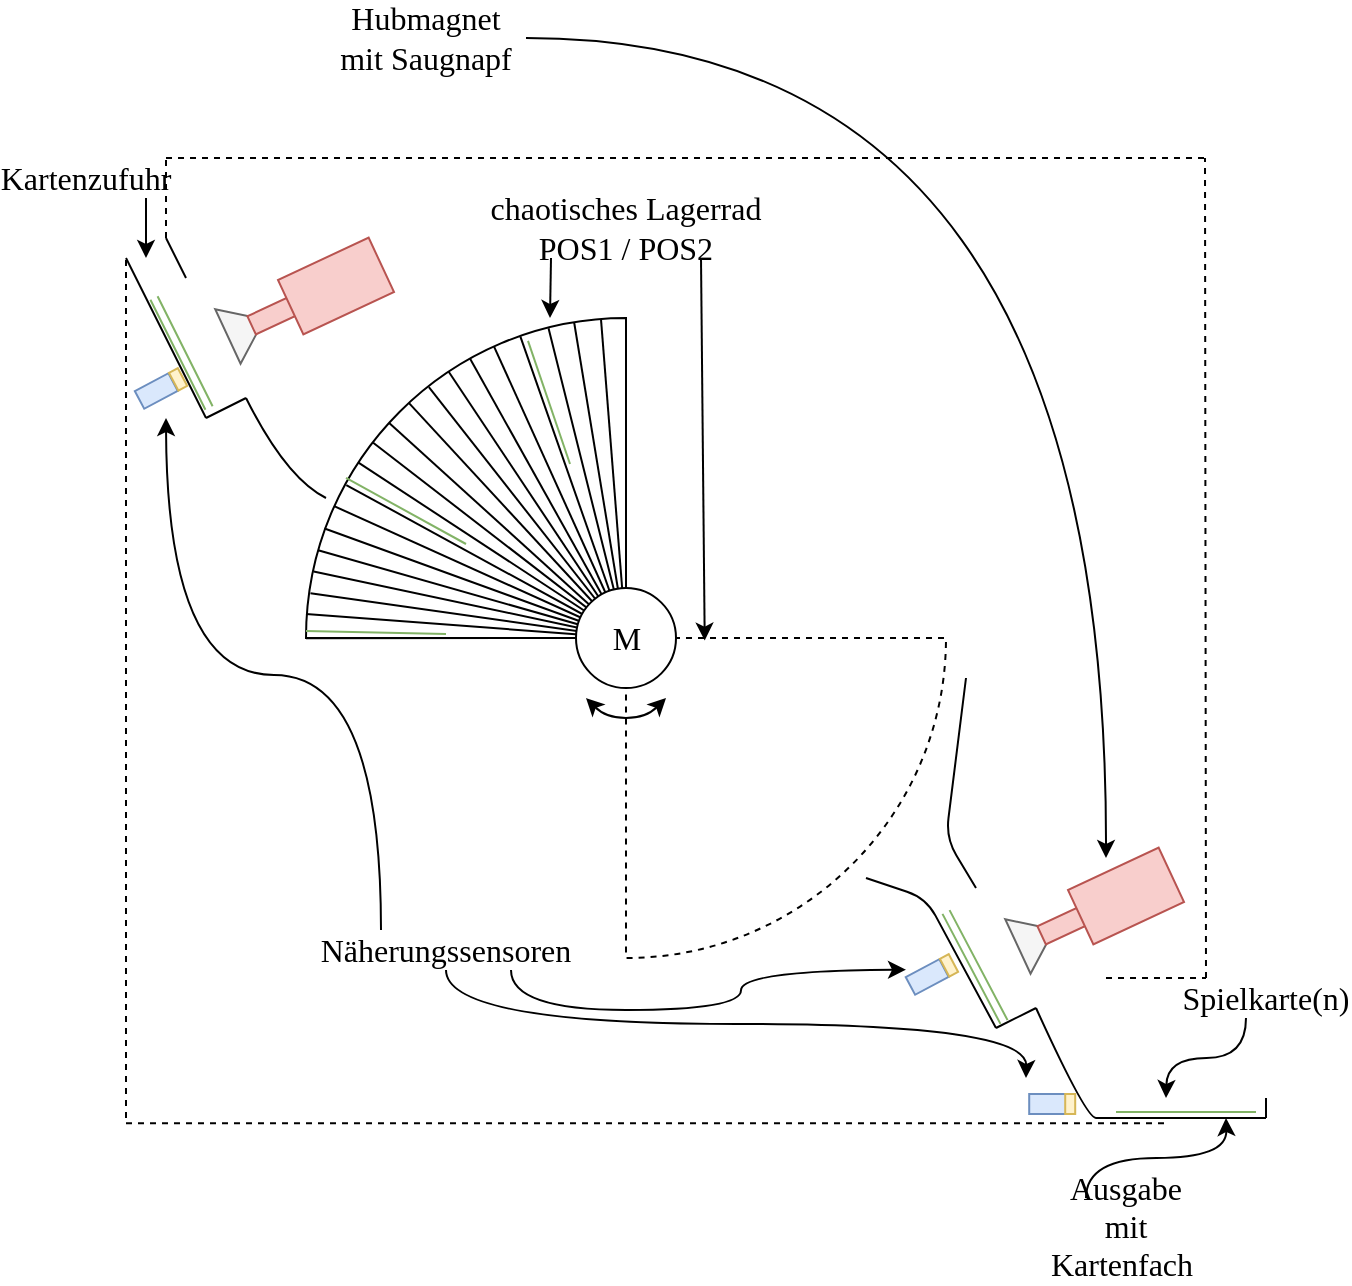 <mxfile version="12.4.8" type="github"><diagram id="YQWxf2G9_7P2DyiAkUxi" name="Page-1"><mxGraphModel dx="995" dy="621" grid="1" gridSize="10" guides="1" tooltips="1" connect="1" arrows="1" fold="1" page="1" pageScale="1" pageWidth="827" pageHeight="1169" math="0" shadow="0"><root><mxCell id="0"/><mxCell id="1" parent="0"/><mxCell id="yT_2RZmY9wlbQOSsIzGK-1" value="" style="verticalLabelPosition=bottom;verticalAlign=top;html=1;shape=mxgraph.basic.pie;startAngle=0.25;endAngle=0.5;direction=west;aspect=fixed;fillColor=none;fontFamily=Times New Roman;fontSize=16;" vertex="1" parent="1"><mxGeometry x="228" y="390" width="320" height="320" as="geometry"/></mxCell><mxCell id="yT_2RZmY9wlbQOSsIzGK-2" value="" style="verticalLabelPosition=bottom;verticalAlign=top;html=1;shape=mxgraph.basic.pie;startAngle=0.25;endAngle=0.5;direction=north;aspect=fixed;fillColor=none;dashed=1;rotation=90;fontFamily=Times New Roman;fontSize=16;" vertex="1" parent="1"><mxGeometry x="228" y="390" width="320" height="320" as="geometry"/></mxCell><mxCell id="yT_2RZmY9wlbQOSsIzGK-3" value="" style="endArrow=none;html=1;fontFamily=Times New Roman;fontSize=16;" edge="1" parent="1"><mxGeometry width="50" height="50" relative="1" as="geometry"><mxPoint x="228" y="538" as="sourcePoint"/><mxPoint x="388" y="550" as="targetPoint"/></mxGeometry></mxCell><mxCell id="yT_2RZmY9wlbQOSsIzGK-4" value="" style="endArrow=none;html=1;exitX=0.993;exitY=0.57;exitDx=0;exitDy=0;exitPerimeter=0;fontFamily=Times New Roman;fontSize=16;" edge="1" parent="1" source="yT_2RZmY9wlbQOSsIzGK-1"><mxGeometry width="50" height="50" relative="1" as="geometry"><mxPoint x="231" y="525" as="sourcePoint"/><mxPoint x="388" y="550" as="targetPoint"/></mxGeometry></mxCell><mxCell id="yT_2RZmY9wlbQOSsIzGK-5" value="" style="endArrow=none;html=1;exitX=0.988;exitY=0.604;exitDx=0;exitDy=0;exitPerimeter=0;fontFamily=Times New Roman;fontSize=16;" edge="1" parent="1" source="yT_2RZmY9wlbQOSsIzGK-1"><mxGeometry width="50" height="50" relative="1" as="geometry"><mxPoint x="231" y="516" as="sourcePoint"/><mxPoint x="388" y="550" as="targetPoint"/></mxGeometry></mxCell><mxCell id="yT_2RZmY9wlbQOSsIzGK-6" value="" style="endArrow=none;html=1;exitX=0.981;exitY=0.637;exitDx=0;exitDy=0;exitPerimeter=0;fontFamily=Times New Roman;fontSize=16;" edge="1" parent="1" source="yT_2RZmY9wlbQOSsIzGK-1"><mxGeometry width="50" height="50" relative="1" as="geometry"><mxPoint x="233" y="508" as="sourcePoint"/><mxPoint x="388" y="550" as="targetPoint"/></mxGeometry></mxCell><mxCell id="yT_2RZmY9wlbQOSsIzGK-7" value="" style="endArrow=none;html=1;exitX=1.001;exitY=0.538;exitDx=0;exitDy=0;exitPerimeter=0;fontFamily=Times New Roman;fontSize=16;" edge="1" parent="1"><mxGeometry width="50" height="50" relative="1" as="geometry"><mxPoint x="227.976" y="550.119" as="sourcePoint"/><mxPoint x="388" y="550" as="targetPoint"/></mxGeometry></mxCell><mxCell id="yT_2RZmY9wlbQOSsIzGK-8" value="" style="endArrow=none;html=1;exitX=0.971;exitY=0.671;exitDx=0;exitDy=0;exitPerimeter=0;fontFamily=Times New Roman;fontSize=16;" edge="1" parent="1" source="yT_2RZmY9wlbQOSsIzGK-1"><mxGeometry width="50" height="50" relative="1" as="geometry"><mxPoint x="243.477" y="518.45" as="sourcePoint"/><mxPoint x="388" y="550" as="targetPoint"/></mxGeometry></mxCell><mxCell id="yT_2RZmY9wlbQOSsIzGK-9" value="" style="endArrow=none;html=1;exitX=0.956;exitY=0.706;exitDx=0;exitDy=0;exitPerimeter=0;fontFamily=Times New Roman;fontSize=16;" edge="1" parent="1" source="yT_2RZmY9wlbQOSsIzGK-1"><mxGeometry width="50" height="50" relative="1" as="geometry"><mxPoint x="253.477" y="528.45" as="sourcePoint"/><mxPoint x="388" y="550" as="targetPoint"/></mxGeometry></mxCell><mxCell id="yT_2RZmY9wlbQOSsIzGK-10" value="" style="endArrow=none;html=1;exitX=0.937;exitY=0.739;exitDx=0;exitDy=0;exitPerimeter=0;fontFamily=Times New Roman;fontSize=16;" edge="1" parent="1" source="yT_2RZmY9wlbQOSsIzGK-1"><mxGeometry width="50" height="50" relative="1" as="geometry"><mxPoint x="244" y="482" as="sourcePoint"/><mxPoint x="388" y="550" as="targetPoint"/></mxGeometry></mxCell><mxCell id="yT_2RZmY9wlbQOSsIzGK-11" value="" style="endArrow=none;html=1;exitX=0.918;exitY=0.774;exitDx=0;exitDy=0;exitPerimeter=0;fontFamily=Times New Roman;fontSize=16;" edge="1" parent="1" source="yT_2RZmY9wlbQOSsIzGK-1"><mxGeometry width="50" height="50" relative="1" as="geometry"><mxPoint x="248" y="480" as="sourcePoint"/><mxPoint x="388" y="550" as="targetPoint"/></mxGeometry></mxCell><mxCell id="yT_2RZmY9wlbQOSsIzGK-12" value="" style="endArrow=none;html=1;exitX=0.87;exitY=0.836;exitDx=0;exitDy=0;exitPerimeter=0;fontFamily=Times New Roman;fontSize=16;" edge="1" parent="1" source="yT_2RZmY9wlbQOSsIzGK-1"><mxGeometry width="50" height="50" relative="1" as="geometry"><mxPoint x="256.899" y="484.758" as="sourcePoint"/><mxPoint x="388" y="550" as="targetPoint"/></mxGeometry></mxCell><mxCell id="yT_2RZmY9wlbQOSsIzGK-13" value="" style="endArrow=none;html=1;exitX=0.895;exitY=0.805;exitDx=0;exitDy=0;exitPerimeter=0;fontFamily=Times New Roman;fontSize=16;" edge="1" parent="1" source="yT_2RZmY9wlbQOSsIzGK-1"><mxGeometry width="50" height="50" relative="1" as="geometry"><mxPoint x="252" y="467" as="sourcePoint"/><mxPoint x="388" y="550" as="targetPoint"/></mxGeometry></mxCell><mxCell id="yT_2RZmY9wlbQOSsIzGK-14" value="" style="endArrow=none;html=1;exitX=0.839;exitY=0.867;exitDx=0;exitDy=0;exitPerimeter=0;fontFamily=Times New Roman;fontSize=16;" edge="1" parent="1" source="yT_2RZmY9wlbQOSsIzGK-1"><mxGeometry width="50" height="50" relative="1" as="geometry"><mxPoint x="295" y="420" as="sourcePoint"/><mxPoint x="388" y="550" as="targetPoint"/></mxGeometry></mxCell><mxCell id="yT_2RZmY9wlbQOSsIzGK-15" value="" style="endArrow=none;html=1;exitX=0.808;exitY=0.892;exitDx=0;exitDy=0;exitPerimeter=0;fontFamily=Times New Roman;fontSize=16;" edge="1" parent="1" source="yT_2RZmY9wlbQOSsIzGK-1"><mxGeometry width="50" height="50" relative="1" as="geometry"><mxPoint x="303" y="415" as="sourcePoint"/><mxPoint x="388" y="550" as="targetPoint"/></mxGeometry></mxCell><mxCell id="yT_2RZmY9wlbQOSsIzGK-16" value="" style="endArrow=none;html=1;exitX=0.744;exitY=0.937;exitDx=0;exitDy=0;exitPerimeter=0;fontFamily=Times New Roman;fontSize=16;" edge="1" parent="1" source="yT_2RZmY9wlbQOSsIzGK-1"><mxGeometry width="50" height="50" relative="1" as="geometry"><mxPoint x="286.791" y="489.093" as="sourcePoint"/><mxPoint x="388" y="550" as="targetPoint"/></mxGeometry></mxCell><mxCell id="yT_2RZmY9wlbQOSsIzGK-17" value="" style="endArrow=none;html=1;exitX=0.777;exitY=0.916;exitDx=0;exitDy=0;exitPerimeter=0;fontFamily=Times New Roman;fontSize=16;" edge="1" parent="1" source="yT_2RZmY9wlbQOSsIzGK-1"><mxGeometry width="50" height="50" relative="1" as="geometry"><mxPoint x="277.791" y="480.093" as="sourcePoint"/><mxPoint x="388" y="550" as="targetPoint"/></mxGeometry></mxCell><mxCell id="yT_2RZmY9wlbQOSsIzGK-18" value="" style="endArrow=none;html=1;fontFamily=Times New Roman;fontSize=16;" edge="1" parent="1"><mxGeometry width="50" height="50" relative="1" as="geometry"><mxPoint x="238" y="550" as="sourcePoint"/><mxPoint x="388" y="550" as="targetPoint"/></mxGeometry></mxCell><mxCell id="yT_2RZmY9wlbQOSsIzGK-19" value="" style="endArrow=none;html=1;exitX=0.706;exitY=0.955;exitDx=0;exitDy=0;exitPerimeter=0;fontFamily=Times New Roman;fontSize=16;" edge="1" parent="1" source="yT_2RZmY9wlbQOSsIzGK-1"><mxGeometry width="50" height="50" relative="1" as="geometry"><mxPoint x="248" y="558" as="sourcePoint"/><mxPoint x="388" y="550" as="targetPoint"/></mxGeometry></mxCell><mxCell id="yT_2RZmY9wlbQOSsIzGK-20" value="" style="endArrow=none;html=1;exitX=0.665;exitY=0.971;exitDx=0;exitDy=0;exitPerimeter=0;fontFamily=Times New Roman;fontSize=16;" edge="1" parent="1" source="yT_2RZmY9wlbQOSsIzGK-1"><mxGeometry width="50" height="50" relative="1" as="geometry"><mxPoint x="338.058" y="396.674" as="sourcePoint"/><mxPoint x="388" y="550" as="targetPoint"/></mxGeometry></mxCell><mxCell id="yT_2RZmY9wlbQOSsIzGK-21" value="" style="endArrow=none;html=1;exitX=0.621;exitY=0.984;exitDx=0;exitDy=0;exitPerimeter=0;fontFamily=Times New Roman;fontSize=16;" edge="1" parent="1" source="yT_2RZmY9wlbQOSsIzGK-1"><mxGeometry width="50" height="50" relative="1" as="geometry"><mxPoint x="350" y="394" as="sourcePoint"/><mxPoint x="388" y="550" as="targetPoint"/></mxGeometry></mxCell><mxCell id="yT_2RZmY9wlbQOSsIzGK-22" value="" style="endArrow=none;html=1;exitX=0.581;exitY=0.993;exitDx=0;exitDy=0;exitPerimeter=0;fontFamily=Times New Roman;fontSize=16;" edge="1" parent="1" source="yT_2RZmY9wlbQOSsIzGK-1"><mxGeometry width="50" height="50" relative="1" as="geometry"><mxPoint x="366" y="393" as="sourcePoint"/><mxPoint x="388" y="550" as="targetPoint"/><Array as="points"/></mxGeometry></mxCell><mxCell id="yT_2RZmY9wlbQOSsIzGK-23" value="" style="endArrow=none;html=1;fontFamily=Times New Roman;fontSize=16;" edge="1" parent="1" source="yT_2RZmY9wlbQOSsIzGK-26"><mxGeometry width="50" height="50" relative="1" as="geometry"><mxPoint x="238" y="548" as="sourcePoint"/><mxPoint x="388" y="550" as="targetPoint"/></mxGeometry></mxCell><mxCell id="yT_2RZmY9wlbQOSsIzGK-24" value="" style="endArrow=none;html=1;exitX=0.539;exitY=0.997;exitDx=0;exitDy=0;exitPerimeter=0;fontFamily=Times New Roman;fontSize=16;" edge="1" parent="1" source="yT_2RZmY9wlbQOSsIzGK-1"><mxGeometry width="50" height="50" relative="1" as="geometry"><mxPoint x="378.093" y="389.849" as="sourcePoint"/><mxPoint x="388" y="549.5" as="targetPoint"/></mxGeometry></mxCell><mxCell id="yT_2RZmY9wlbQOSsIzGK-25" value="" style="endArrow=none;html=1;fontFamily=Times New Roman;fontSize=16;" edge="1" parent="1" source="yT_2RZmY9wlbQOSsIzGK-27" target="yT_2RZmY9wlbQOSsIzGK-26"><mxGeometry width="50" height="50" relative="1" as="geometry"><mxPoint x="548" y="550" as="sourcePoint"/><mxPoint x="388" y="550" as="targetPoint"/></mxGeometry></mxCell><mxCell id="yT_2RZmY9wlbQOSsIzGK-26" value="" style="ellipse;whiteSpace=wrap;html=1;aspect=fixed;fontFamily=Times New Roman;fontSize=16;" vertex="1" parent="1"><mxGeometry x="363" y="525" width="50" height="50" as="geometry"/></mxCell><mxCell id="yT_2RZmY9wlbQOSsIzGK-27" value="&lt;font style=&quot;font-size: 16px;&quot;&gt;M&lt;/font&gt;" style="text;html=1;align=center;verticalAlign=middle;whiteSpace=wrap;rounded=0;fontFamily=Times New Roman;fontSize=16;" vertex="1" parent="1"><mxGeometry x="376.5" y="538.5" width="23" height="23" as="geometry"/></mxCell><mxCell id="yT_2RZmY9wlbQOSsIzGK-28" value="" style="curved=1;endArrow=classic;html=1;startArrow=classic;startFill=1;fontFamily=Times New Roman;fontSize=16;" edge="1" parent="1"><mxGeometry width="50" height="50" relative="1" as="geometry"><mxPoint x="408" y="580" as="sourcePoint"/><mxPoint x="368" y="580" as="targetPoint"/><Array as="points"><mxPoint x="398" y="590"/><mxPoint x="378" y="590"/></Array></mxGeometry></mxCell><mxCell id="yT_2RZmY9wlbQOSsIzGK-29" style="edgeStyle=orthogonalEdgeStyle;rounded=0;orthogonalLoop=1;jettySize=auto;html=1;exitX=0.25;exitY=1;exitDx=0;exitDy=0;startArrow=none;startFill=0;endArrow=classic;endFill=1;fontFamily=Times New Roman;fontSize=16;" edge="1" parent="1" source="yT_2RZmY9wlbQOSsIzGK-31"><mxGeometry relative="1" as="geometry"><mxPoint x="350" y="390" as="targetPoint"/></mxGeometry></mxCell><mxCell id="yT_2RZmY9wlbQOSsIzGK-31" value="chaotisches Lagerrad&lt;br style=&quot;font-size: 16px;&quot;&gt;POS1 / POS2&lt;br style=&quot;font-size: 16px;&quot;&gt;" style="text;html=1;strokeColor=none;fillColor=none;align=center;verticalAlign=middle;whiteSpace=wrap;rounded=0;fontFamily=Times New Roman;fontSize=16;" vertex="1" parent="1"><mxGeometry x="313" y="330" width="150" height="30" as="geometry"/></mxCell><mxCell id="yT_2RZmY9wlbQOSsIzGK-32" value="" style="endArrow=none;html=1;curved=1;fontFamily=Times New Roman;fontSize=16;" edge="1" parent="1"><mxGeometry width="50" height="50" relative="1" as="geometry"><mxPoint x="198" y="430" as="sourcePoint"/><mxPoint x="238" y="480" as="targetPoint"/><Array as="points"><mxPoint x="218" y="470"/></Array></mxGeometry></mxCell><mxCell id="yT_2RZmY9wlbQOSsIzGK-33" value="" style="endArrow=none;html=1;fontFamily=Times New Roman;fontSize=16;" edge="1" parent="1"><mxGeometry width="50" height="50" relative="1" as="geometry"><mxPoint x="178" y="440" as="sourcePoint"/><mxPoint x="198" y="430" as="targetPoint"/></mxGeometry></mxCell><mxCell id="yT_2RZmY9wlbQOSsIzGK-34" value="" style="endArrow=none;html=1;fontFamily=Times New Roman;fontSize=16;" edge="1" parent="1"><mxGeometry width="50" height="50" relative="1" as="geometry"><mxPoint x="178" y="440" as="sourcePoint"/><mxPoint x="138" y="360" as="targetPoint"/></mxGeometry></mxCell><mxCell id="yT_2RZmY9wlbQOSsIzGK-35" value="" style="endArrow=none;html=1;fontFamily=Times New Roman;fontSize=16;" edge="1" parent="1"><mxGeometry width="50" height="50" relative="1" as="geometry"><mxPoint x="158" y="350" as="sourcePoint"/><mxPoint x="168" y="370" as="targetPoint"/></mxGeometry></mxCell><mxCell id="yT_2RZmY9wlbQOSsIzGK-36" value="" style="triangle;whiteSpace=wrap;html=1;rotation=335;fillColor=#f5f5f5;strokeColor=#666666;fontColor=#333333;fontFamily=Times New Roman;fontSize=16;" vertex="1" parent="1"><mxGeometry x="188" y="380" width="20" height="30" as="geometry"/></mxCell><mxCell id="yT_2RZmY9wlbQOSsIzGK-37" value="" style="rounded=0;whiteSpace=wrap;html=1;rotation=-25;fillColor=#f8cecc;strokeColor=#b85450;fontFamily=Times New Roman;fontSize=16;" vertex="1" parent="1"><mxGeometry x="198" y="376" width="60" height="10" as="geometry"/></mxCell><mxCell id="yT_2RZmY9wlbQOSsIzGK-38" value="" style="rounded=0;whiteSpace=wrap;html=1;rotation=335;fillColor=#f8cecc;strokeColor=#b85450;fontFamily=Times New Roman;fontSize=16;" vertex="1" parent="1"><mxGeometry x="218" y="359" width="50" height="30" as="geometry"/></mxCell><mxCell id="yT_2RZmY9wlbQOSsIzGK-39" value="" style="endArrow=none;html=1;curved=1;fontFamily=Times New Roman;fontSize=16;" edge="1" parent="1"><mxGeometry width="50" height="50" relative="1" as="geometry"><mxPoint x="593" y="735" as="sourcePoint"/><mxPoint x="708" y="790" as="targetPoint"/><Array as="points"><mxPoint x="618" y="790"/><mxPoint x="628" y="790"/><mxPoint x="658" y="790"/></Array></mxGeometry></mxCell><mxCell id="yT_2RZmY9wlbQOSsIzGK-40" value="" style="endArrow=none;html=1;fontFamily=Times New Roman;fontSize=16;" edge="1" parent="1"><mxGeometry width="50" height="50" relative="1" as="geometry"><mxPoint x="573" y="745" as="sourcePoint"/><mxPoint x="593" y="735" as="targetPoint"/></mxGeometry></mxCell><mxCell id="yT_2RZmY9wlbQOSsIzGK-41" value="" style="endArrow=none;html=1;fontFamily=Times New Roman;fontSize=16;" edge="1" parent="1"><mxGeometry width="50" height="50" relative="1" as="geometry"><mxPoint x="573" y="745" as="sourcePoint"/><mxPoint x="508" y="670" as="targetPoint"/><Array as="points"><mxPoint x="538" y="680"/></Array></mxGeometry></mxCell><mxCell id="yT_2RZmY9wlbQOSsIzGK-42" value="" style="endArrow=none;html=1;fontFamily=Times New Roman;fontSize=16;" edge="1" parent="1"><mxGeometry width="50" height="50" relative="1" as="geometry"><mxPoint x="558" y="570" as="sourcePoint"/><mxPoint x="563" y="675" as="targetPoint"/><Array as="points"><mxPoint x="548" y="650"/></Array></mxGeometry></mxCell><mxCell id="yT_2RZmY9wlbQOSsIzGK-43" value="" style="triangle;whiteSpace=wrap;html=1;rotation=335;fillColor=#f5f5f5;strokeColor=#666666;fontColor=#333333;fontFamily=Times New Roman;fontSize=16;" vertex="1" parent="1"><mxGeometry x="583" y="685" width="20" height="30" as="geometry"/></mxCell><mxCell id="yT_2RZmY9wlbQOSsIzGK-44" value="" style="rounded=0;whiteSpace=wrap;html=1;rotation=-25;fillColor=#f8cecc;strokeColor=#b85450;fontFamily=Times New Roman;fontSize=16;" vertex="1" parent="1"><mxGeometry x="593" y="681" width="60" height="10" as="geometry"/></mxCell><mxCell id="yT_2RZmY9wlbQOSsIzGK-45" value="" style="rounded=0;whiteSpace=wrap;html=1;rotation=335;fillColor=#f8cecc;strokeColor=#b85450;fontFamily=Times New Roman;fontSize=16;" vertex="1" parent="1"><mxGeometry x="613" y="664" width="50" height="30" as="geometry"/></mxCell><mxCell id="yT_2RZmY9wlbQOSsIzGK-46" value="" style="endArrow=none;html=1;fontFamily=Times New Roman;fontSize=16;" edge="1" parent="1"><mxGeometry width="50" height="50" relative="1" as="geometry"><mxPoint x="708" y="790" as="sourcePoint"/><mxPoint x="708" y="780" as="targetPoint"/></mxGeometry></mxCell><mxCell id="yT_2RZmY9wlbQOSsIzGK-47" value="" style="endArrow=classic;html=1;fontFamily=Times New Roman;fontSize=16;" edge="1" parent="1"><mxGeometry width="50" height="50" relative="1" as="geometry"><mxPoint x="148" y="330" as="sourcePoint"/><mxPoint x="148" y="360" as="targetPoint"/></mxGeometry></mxCell><mxCell id="yT_2RZmY9wlbQOSsIzGK-48" value="Kartenzufuhr" style="text;html=1;strokeColor=none;fillColor=none;align=center;verticalAlign=middle;whiteSpace=wrap;rounded=0;fontFamily=Times New Roman;fontSize=16;" vertex="1" parent="1"><mxGeometry x="98" y="310" width="40" height="20" as="geometry"/></mxCell><mxCell id="yT_2RZmY9wlbQOSsIzGK-49" style="edgeStyle=orthogonalEdgeStyle;orthogonalLoop=1;jettySize=auto;html=1;exitX=0.25;exitY=0;exitDx=0;exitDy=0;curved=1;fontFamily=Times New Roman;fontSize=16;" edge="1" parent="1" source="yT_2RZmY9wlbQOSsIzGK-50"><mxGeometry relative="1" as="geometry"><mxPoint x="688" y="790" as="targetPoint"/></mxGeometry></mxCell><mxCell id="yT_2RZmY9wlbQOSsIzGK-50" value="Ausgabe mit Kartenfach&amp;nbsp;&lt;br style=&quot;font-size: 16px;&quot;&gt;" style="text;html=1;strokeColor=none;fillColor=none;align=center;verticalAlign=middle;whiteSpace=wrap;rounded=0;fontFamily=Times New Roman;fontSize=16;" vertex="1" parent="1"><mxGeometry x="598" y="830" width="80" height="28" as="geometry"/></mxCell><mxCell id="yT_2RZmY9wlbQOSsIzGK-51" value="" style="edgeStyle=orthogonalEdgeStyle;curved=1;orthogonalLoop=1;jettySize=auto;html=1;fontFamily=Times New Roman;fontSize=16;" edge="1" parent="1" source="yT_2RZmY9wlbQOSsIzGK-53"><mxGeometry relative="1" as="geometry"><mxPoint x="628" y="660" as="targetPoint"/></mxGeometry></mxCell><mxCell id="yT_2RZmY9wlbQOSsIzGK-53" value="Hubmagnet mit Saugnapf" style="text;html=1;strokeColor=none;fillColor=none;align=center;verticalAlign=middle;whiteSpace=wrap;rounded=0;fontFamily=Times New Roman;fontSize=16;" vertex="1" parent="1"><mxGeometry x="238" y="240" width="100" height="20" as="geometry"/></mxCell><mxCell id="yT_2RZmY9wlbQOSsIzGK-54" value="" style="endArrow=none;dashed=1;html=1;fontFamily=Times New Roman;fontSize=16;" edge="1" parent="1"><mxGeometry width="50" height="50" relative="1" as="geometry"><mxPoint x="158" y="350" as="sourcePoint"/><mxPoint x="158" y="310" as="targetPoint"/></mxGeometry></mxCell><mxCell id="yT_2RZmY9wlbQOSsIzGK-55" value="" style="endArrow=none;dashed=1;html=1;fontFamily=Times New Roman;fontSize=16;" edge="1" parent="1"><mxGeometry width="50" height="50" relative="1" as="geometry"><mxPoint x="158" y="310" as="sourcePoint"/><mxPoint x="678" y="310" as="targetPoint"/></mxGeometry></mxCell><mxCell id="yT_2RZmY9wlbQOSsIzGK-56" value="" style="endArrow=none;dashed=1;html=1;fontFamily=Times New Roman;fontSize=16;" edge="1" parent="1"><mxGeometry width="50" height="50" relative="1" as="geometry"><mxPoint x="138" y="790" as="sourcePoint"/><mxPoint x="138" y="360" as="targetPoint"/></mxGeometry></mxCell><mxCell id="yT_2RZmY9wlbQOSsIzGK-57" value="" style="endArrow=none;dashed=1;html=1;fontFamily=Times New Roman;fontSize=16;" edge="1" parent="1"><mxGeometry width="50" height="50" relative="1" as="geometry"><mxPoint x="138" y="792.667" as="sourcePoint"/><mxPoint x="658" y="792.667" as="targetPoint"/></mxGeometry></mxCell><mxCell id="yT_2RZmY9wlbQOSsIzGK-58" value="" style="endArrow=none;dashed=1;html=1;fontFamily=Times New Roman;fontSize=16;" edge="1" parent="1"><mxGeometry width="50" height="50" relative="1" as="geometry"><mxPoint x="678" y="720" as="sourcePoint"/><mxPoint x="677.5" y="310" as="targetPoint"/></mxGeometry></mxCell><mxCell id="yT_2RZmY9wlbQOSsIzGK-59" value="" style="endArrow=none;dashed=1;html=1;fontFamily=Times New Roman;fontSize=16;" edge="1" parent="1"><mxGeometry width="50" height="50" relative="1" as="geometry"><mxPoint x="628" y="720" as="sourcePoint"/><mxPoint x="678" y="720" as="targetPoint"/></mxGeometry></mxCell><mxCell id="yT_2RZmY9wlbQOSsIzGK-60" value="" style="group;rotation=-90;fontFamily=Times New Roman;fontSize=16;" vertex="1" connectable="0" parent="1"><mxGeometry x="596.1" y="771.5" width="10" height="22.5" as="geometry"/></mxCell><mxCell id="yT_2RZmY9wlbQOSsIzGK-61" value="" style="rounded=0;whiteSpace=wrap;html=1;fillColor=#dae8fc;strokeColor=#6c8ebf;rotation=-90;fontFamily=Times New Roman;fontSize=16;" vertex="1" parent="yT_2RZmY9wlbQOSsIzGK-60"><mxGeometry x="-2" y="2" width="10" height="19" as="geometry"/></mxCell><mxCell id="yT_2RZmY9wlbQOSsIzGK-62" value="" style="rounded=0;whiteSpace=wrap;html=1;fillColor=#fff2cc;strokeColor=#d6b656;rotation=-90;fontFamily=Times New Roman;fontSize=16;" vertex="1" parent="yT_2RZmY9wlbQOSsIzGK-60"><mxGeometry x="9" y="9" width="10" height="5" as="geometry"/></mxCell><mxCell id="yT_2RZmY9wlbQOSsIzGK-63" value="" style="group;fontFamily=Times New Roman;fontSize=16;" vertex="1" connectable="0" parent="1"><mxGeometry x="533.6" y="710" width="20.9" height="19" as="geometry"/></mxCell><mxCell id="yT_2RZmY9wlbQOSsIzGK-64" value="" style="rounded=0;whiteSpace=wrap;html=1;fillColor=#dae8fc;strokeColor=#6c8ebf;rotation=-118;fontFamily=Times New Roman;fontSize=16;" vertex="1" parent="yT_2RZmY9wlbQOSsIzGK-63"><mxGeometry width="10" height="19" as="geometry"/></mxCell><mxCell id="yT_2RZmY9wlbQOSsIzGK-65" value="" style="rounded=0;whiteSpace=wrap;html=1;fillColor=#fff2cc;strokeColor=#d6b656;rotation=-118;fontFamily=Times New Roman;fontSize=16;" vertex="1" parent="yT_2RZmY9wlbQOSsIzGK-63"><mxGeometry x="10.9" y="1.2" width="10" height="5" as="geometry"/></mxCell><mxCell id="yT_2RZmY9wlbQOSsIzGK-66" value="" style="group;fontFamily=Times New Roman;fontSize=16;" vertex="1" connectable="0" parent="1"><mxGeometry x="148.156" y="417" width="20.9" height="19" as="geometry"/></mxCell><mxCell id="yT_2RZmY9wlbQOSsIzGK-67" value="" style="rounded=0;whiteSpace=wrap;html=1;fillColor=#dae8fc;strokeColor=#6c8ebf;rotation=-118;fontFamily=Times New Roman;fontSize=16;" vertex="1" parent="yT_2RZmY9wlbQOSsIzGK-66"><mxGeometry width="10" height="19" as="geometry"/></mxCell><mxCell id="yT_2RZmY9wlbQOSsIzGK-68" value="" style="rounded=0;whiteSpace=wrap;html=1;fillColor=#fff2cc;strokeColor=#d6b656;rotation=-118;fontFamily=Times New Roman;fontSize=16;" vertex="1" parent="yT_2RZmY9wlbQOSsIzGK-66"><mxGeometry x="10.9" y="1.2" width="10" height="5" as="geometry"/></mxCell><mxCell id="yT_2RZmY9wlbQOSsIzGK-69" style="edgeStyle=orthogonalEdgeStyle;curved=1;orthogonalLoop=1;jettySize=auto;html=1;exitX=0.25;exitY=0;exitDx=0;exitDy=0;fontFamily=Times New Roman;fontSize=16;" edge="1" parent="1" source="yT_2RZmY9wlbQOSsIzGK-72"><mxGeometry relative="1" as="geometry"><mxPoint x="158" y="440" as="targetPoint"/></mxGeometry></mxCell><mxCell id="yT_2RZmY9wlbQOSsIzGK-70" style="edgeStyle=orthogonalEdgeStyle;curved=1;orthogonalLoop=1;jettySize=auto;html=1;exitX=0.5;exitY=1;exitDx=0;exitDy=0;fontFamily=Times New Roman;fontSize=16;" edge="1" parent="1" source="yT_2RZmY9wlbQOSsIzGK-72"><mxGeometry relative="1" as="geometry"><mxPoint x="588" y="770" as="targetPoint"/></mxGeometry></mxCell><mxCell id="yT_2RZmY9wlbQOSsIzGK-71" style="edgeStyle=orthogonalEdgeStyle;curved=1;orthogonalLoop=1;jettySize=auto;html=1;exitX=0.75;exitY=1;exitDx=0;exitDy=0;fontFamily=Times New Roman;fontSize=16;" edge="1" parent="1" source="yT_2RZmY9wlbQOSsIzGK-72"><mxGeometry relative="1" as="geometry"><mxPoint x="528" y="715.828" as="targetPoint"/></mxGeometry></mxCell><mxCell id="yT_2RZmY9wlbQOSsIzGK-72" value="Näherungssensoren&lt;br style=&quot;font-size: 16px;&quot;&gt;" style="text;html=1;strokeColor=none;fillColor=none;align=center;verticalAlign=middle;whiteSpace=wrap;rounded=0;fontFamily=Times New Roman;fontSize=16;" vertex="1" parent="1"><mxGeometry x="233" y="696" width="130" height="20" as="geometry"/></mxCell><mxCell id="yT_2RZmY9wlbQOSsIzGK-73" value="" style="shape=link;html=1;fillColor=#d5e8d4;strokeColor=#82b366;fontFamily=Times New Roman;fontSize=16;" edge="1" parent="1"><mxGeometry width="50" height="50" relative="1" as="geometry"><mxPoint x="152" y="380" as="sourcePoint"/><mxPoint x="179.5" y="435" as="targetPoint"/></mxGeometry></mxCell><mxCell id="yT_2RZmY9wlbQOSsIzGK-74" value="" style="shape=link;html=1;fillColor=#d5e8d4;strokeColor=#82b366;fontFamily=Times New Roman;fontSize=16;" edge="1" parent="1"><mxGeometry width="50" height="50" relative="1" as="geometry"><mxPoint x="548" y="687" as="sourcePoint"/><mxPoint x="577" y="742" as="targetPoint"/></mxGeometry></mxCell><mxCell id="yT_2RZmY9wlbQOSsIzGK-75" value="" style="endArrow=none;html=1;fillColor=#d5e8d4;strokeColor=#82b366;fontFamily=Times New Roman;fontSize=16;" edge="1" parent="1" source="yT_2RZmY9wlbQOSsIzGK-1"><mxGeometry width="50" height="50" relative="1" as="geometry"><mxPoint x="168" y="500" as="sourcePoint"/><mxPoint x="298" y="548" as="targetPoint"/></mxGeometry></mxCell><mxCell id="yT_2RZmY9wlbQOSsIzGK-76" value="" style="endArrow=none;html=1;fillColor=#d5e8d4;strokeColor=#82b366;fontFamily=Times New Roman;fontSize=16;" edge="1" parent="1"><mxGeometry width="50" height="50" relative="1" as="geometry"><mxPoint x="248" y="469.944" as="sourcePoint"/><mxPoint x="308" y="503" as="targetPoint"/></mxGeometry></mxCell><mxCell id="yT_2RZmY9wlbQOSsIzGK-77" value="" style="endArrow=none;html=1;fillColor=#d5e8d4;strokeColor=#82b366;fontFamily=Times New Roman;fontSize=16;" edge="1" parent="1"><mxGeometry width="50" height="50" relative="1" as="geometry"><mxPoint x="339" y="401.444" as="sourcePoint"/><mxPoint x="360" y="463" as="targetPoint"/></mxGeometry></mxCell><mxCell id="yT_2RZmY9wlbQOSsIzGK-78" value="" style="endArrow=none;html=1;fillColor=#d5e8d4;strokeColor=#82b366;fontFamily=Times New Roman;fontSize=16;" edge="1" parent="1"><mxGeometry width="50" height="50" relative="1" as="geometry"><mxPoint x="633" y="787" as="sourcePoint"/><mxPoint x="703" y="787" as="targetPoint"/></mxGeometry></mxCell><mxCell id="yT_2RZmY9wlbQOSsIzGK-79" style="edgeStyle=orthogonalEdgeStyle;curved=1;orthogonalLoop=1;jettySize=auto;html=1;exitX=0.25;exitY=1;exitDx=0;exitDy=0;fontFamily=Times New Roman;fontSize=16;" edge="1" parent="1" source="yT_2RZmY9wlbQOSsIzGK-80"><mxGeometry relative="1" as="geometry"><mxPoint x="658" y="780" as="targetPoint"/></mxGeometry></mxCell><mxCell id="yT_2RZmY9wlbQOSsIzGK-80" value="Spielkarte(n)" style="text;html=1;strokeColor=none;fillColor=none;align=center;verticalAlign=middle;whiteSpace=wrap;rounded=0;fontFamily=Times New Roman;fontSize=16;" vertex="1" parent="1"><mxGeometry x="688" y="720" width="40" height="20" as="geometry"/></mxCell><mxCell id="yT_2RZmY9wlbQOSsIzGK-82" value="" style="endArrow=classic;html=1;exitX=0.75;exitY=1;exitDx=0;exitDy=0;entryX=0.623;entryY=0.504;entryDx=0;entryDy=0;entryPerimeter=0;fontFamily=Times New Roman;fontSize=16;" edge="1" parent="1" source="yT_2RZmY9wlbQOSsIzGK-31" target="yT_2RZmY9wlbQOSsIzGK-2"><mxGeometry width="50" height="50" relative="1" as="geometry"><mxPoint x="410" y="470" as="sourcePoint"/><mxPoint x="468" y="551" as="targetPoint"/></mxGeometry></mxCell></root></mxGraphModel></diagram></mxfile>